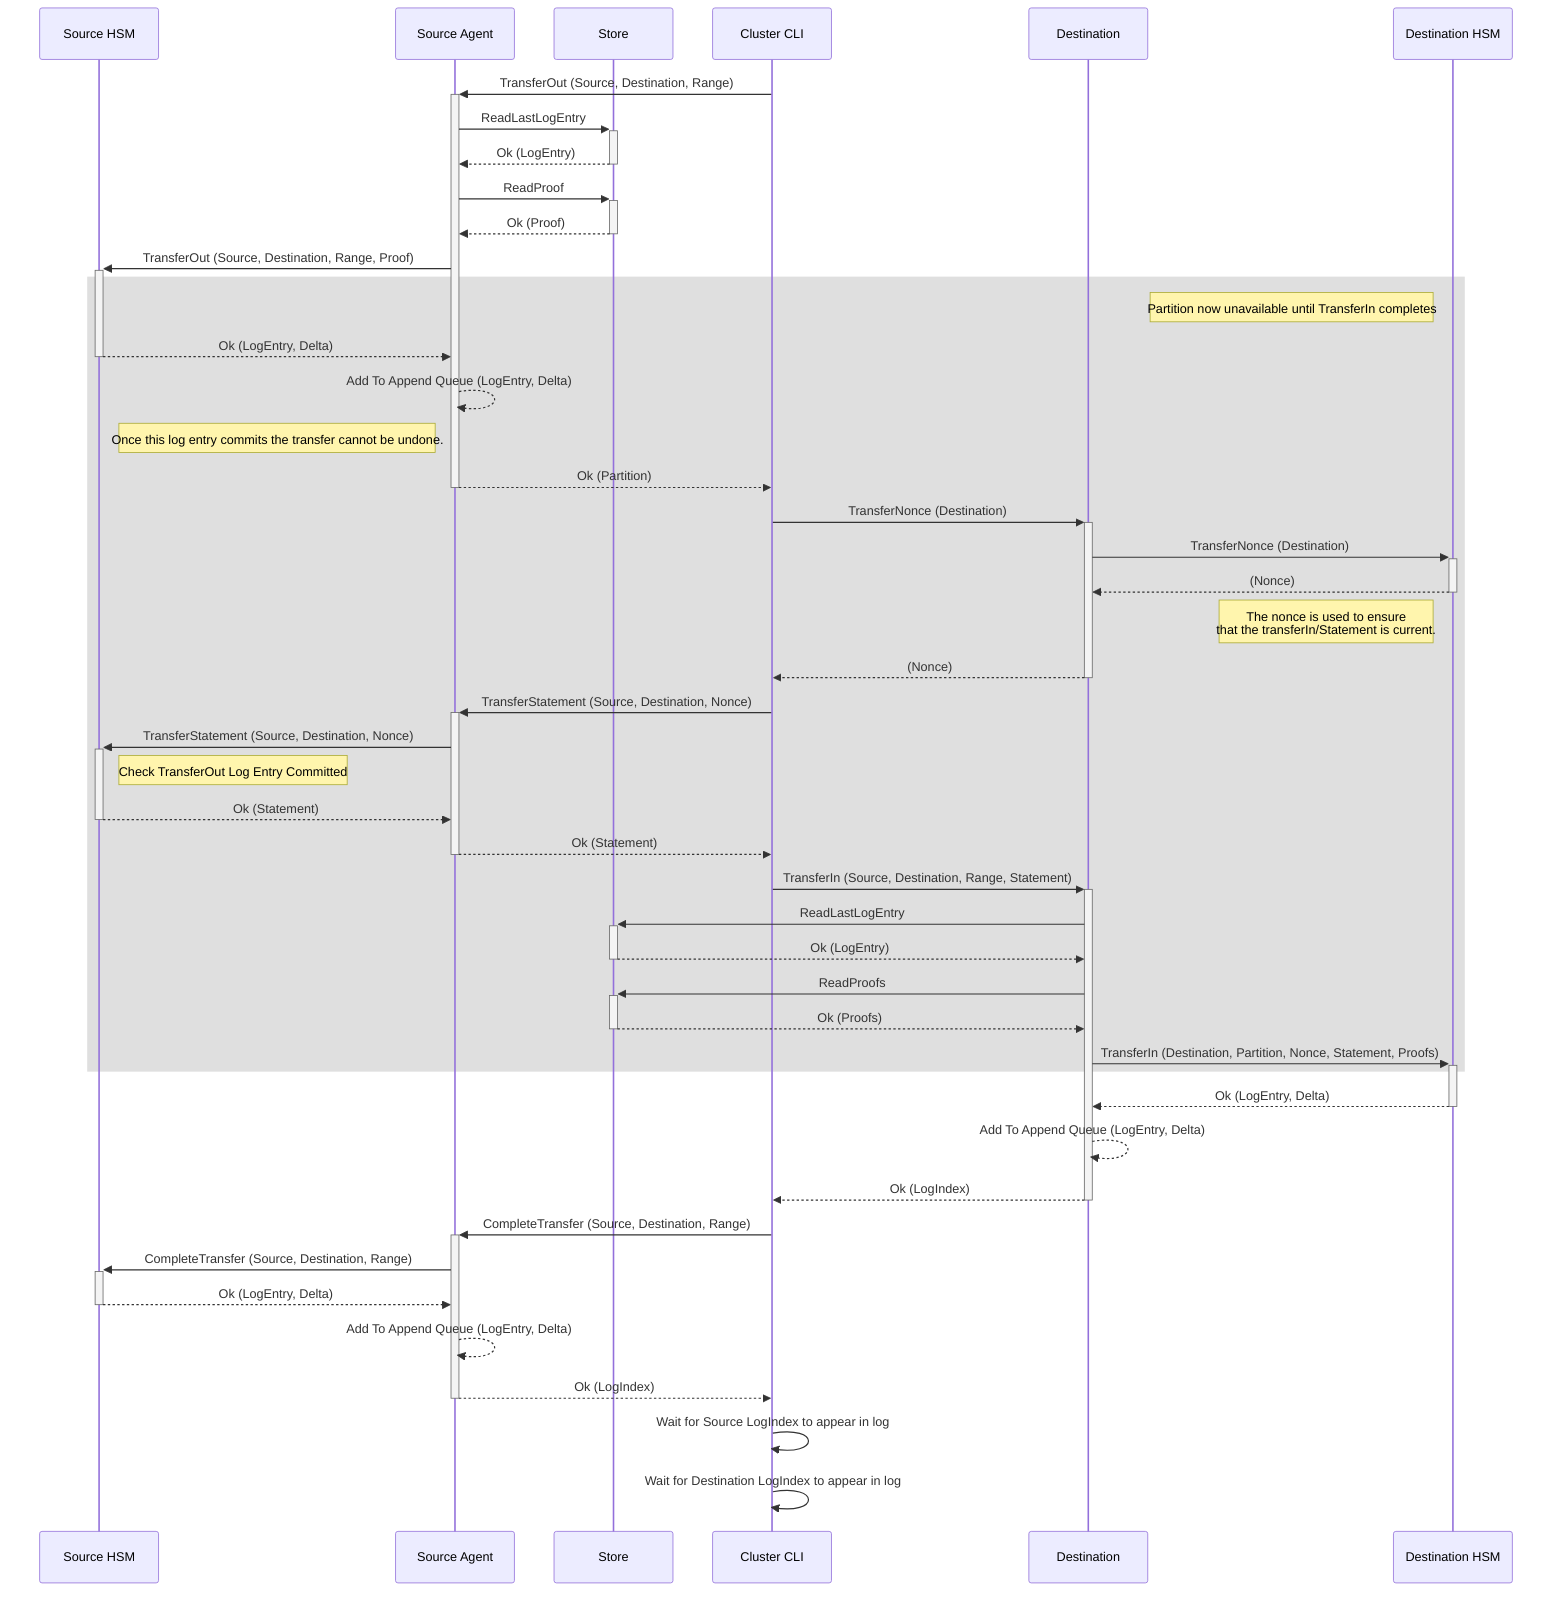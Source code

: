 sequenceDiagram
    participant SH as Source HSM
    participant S as Source Agent
    participant ST as Store
    participant C as Cluster CLI
    participant D as Destination
    participant DH as Destination HSM
    C->>+S: TransferOut (Source, Destination, Range)
    S->>+ST: ReadLastLogEntry
    ST-->>-S: Ok (LogEntry)
    S->>+ST: ReadProof
    ST-->>-S: Ok (Proof)
    S->>+SH: TransferOut (Source, Destination, Range, Proof)
    rect rgb(223, 223, 223)
    note left of DH: Partition now unavailable until TransferIn completes
    SH-->>-S: Ok (LogEntry, Delta)
    S-->>S: Add To Append Queue (LogEntry, Delta)
    note left of S: Once this log entry commits the transfer cannot be undone.
    S-->>-C: Ok (Partition)
    C->>+D: TransferNonce (Destination)
    D->>+DH: TransferNonce (Destination)
    DH-->>-D: (Nonce)
    note left of DH: The nonce is used to ensure<br>that the transferIn/Statement is current.
    D-->>-C: (Nonce)
    C->>+S: TransferStatement (Source, Destination, Nonce)
    S->>+SH: TransferStatement (Source, Destination, Nonce)
    note right of SH: Check TransferOut Log Entry Committed
    SH-->>-S: Ok (Statement)
    S-->>-C: Ok (Statement)
    C->>+D:TransferIn (Source, Destination, Range, Statement)
    D->>+ST: ReadLastLogEntry
    ST-->>-D: Ok (LogEntry)
    D->>+ST: ReadProofs
    ST-->>-D: Ok (Proofs)
    D->>+DH: TransferIn (Destination, Partition, Nonce, Statement, Proofs)
    end
    DH-->>-D: Ok (LogEntry, Delta)
    D-->>D: Add To Append Queue (LogEntry, Delta)
    D-->>-C: Ok (LogIndex)
    C->>+S: CompleteTransfer (Source, Destination, Range)
    S->>+SH: CompleteTransfer (Source, Destination, Range)
    SH-->>-S: Ok (LogEntry, Delta)
    S-->>S: Add To Append Queue (LogEntry, Delta)
    S-->>-C: Ok (LogIndex)
    C->>C: Wait for Source LogIndex to appear in log
    C->>C: Wait for Destination LogIndex to appear in log